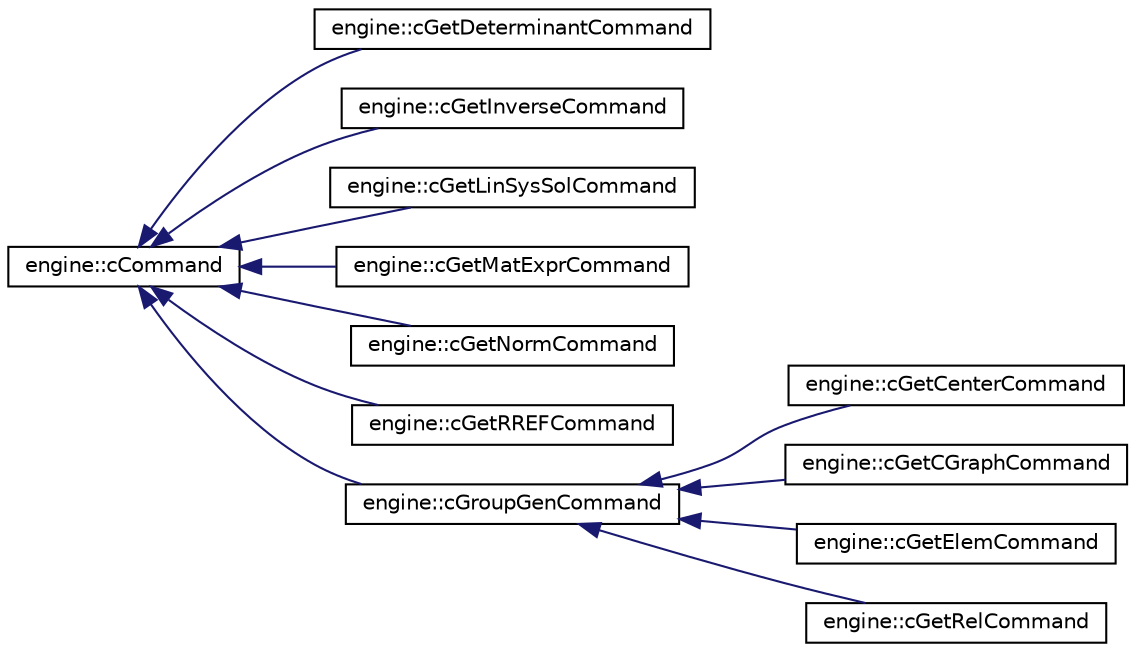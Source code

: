 digraph G
{
  edge [fontname="Helvetica",fontsize="10",labelfontname="Helvetica",labelfontsize="10"];
  node [fontname="Helvetica",fontsize="10",shape=record];
  rankdir="LR";
  Node1 [label="engine::cCommand",height=0.2,width=0.4,color="black", fillcolor="white", style="filled",URL="$classengine_1_1cCommand.html"];
  Node1 -> Node2 [dir="back",color="midnightblue",fontsize="10",style="solid",fontname="Helvetica"];
  Node2 [label="engine::cGetDeterminantCommand",height=0.2,width=0.4,color="black", fillcolor="white", style="filled",URL="$classengine_1_1cGetDeterminantCommand.html"];
  Node1 -> Node3 [dir="back",color="midnightblue",fontsize="10",style="solid",fontname="Helvetica"];
  Node3 [label="engine::cGetInverseCommand",height=0.2,width=0.4,color="black", fillcolor="white", style="filled",URL="$classengine_1_1cGetInverseCommand.html"];
  Node1 -> Node4 [dir="back",color="midnightblue",fontsize="10",style="solid",fontname="Helvetica"];
  Node4 [label="engine::cGetLinSysSolCommand",height=0.2,width=0.4,color="black", fillcolor="white", style="filled",URL="$classengine_1_1cGetLinSysSolCommand.html"];
  Node1 -> Node5 [dir="back",color="midnightblue",fontsize="10",style="solid",fontname="Helvetica"];
  Node5 [label="engine::cGetMatExprCommand",height=0.2,width=0.4,color="black", fillcolor="white", style="filled",URL="$classengine_1_1cGetMatExprCommand.html"];
  Node1 -> Node6 [dir="back",color="midnightblue",fontsize="10",style="solid",fontname="Helvetica"];
  Node6 [label="engine::cGetNormCommand",height=0.2,width=0.4,color="black", fillcolor="white", style="filled",URL="$classengine_1_1cGetNormCommand.html"];
  Node1 -> Node7 [dir="back",color="midnightblue",fontsize="10",style="solid",fontname="Helvetica"];
  Node7 [label="engine::cGetRREFCommand",height=0.2,width=0.4,color="black", fillcolor="white", style="filled",URL="$classengine_1_1cGetRREFCommand.html"];
  Node1 -> Node8 [dir="back",color="midnightblue",fontsize="10",style="solid",fontname="Helvetica"];
  Node8 [label="engine::cGroupGenCommand",height=0.2,width=0.4,color="black", fillcolor="white", style="filled",URL="$classengine_1_1cGroupGenCommand.html"];
  Node8 -> Node9 [dir="back",color="midnightblue",fontsize="10",style="solid",fontname="Helvetica"];
  Node9 [label="engine::cGetCenterCommand",height=0.2,width=0.4,color="black", fillcolor="white", style="filled",URL="$classengine_1_1cGetCenterCommand.html"];
  Node8 -> Node10 [dir="back",color="midnightblue",fontsize="10",style="solid",fontname="Helvetica"];
  Node10 [label="engine::cGetCGraphCommand",height=0.2,width=0.4,color="black", fillcolor="white", style="filled",URL="$classengine_1_1cGetCGraphCommand.html"];
  Node8 -> Node11 [dir="back",color="midnightblue",fontsize="10",style="solid",fontname="Helvetica"];
  Node11 [label="engine::cGetElemCommand",height=0.2,width=0.4,color="black", fillcolor="white", style="filled",URL="$classengine_1_1cGetElemCommand.html"];
  Node8 -> Node12 [dir="back",color="midnightblue",fontsize="10",style="solid",fontname="Helvetica"];
  Node12 [label="engine::cGetRelCommand",height=0.2,width=0.4,color="black", fillcolor="white", style="filled",URL="$classengine_1_1cGetRelCommand.html"];
}
